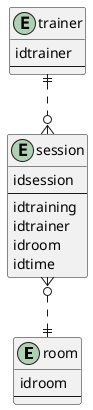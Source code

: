 @startuml

/'entity training{
idtraining
--
}'/

entity room{
idroom
--
}

entity session{
idsession
--
idtraining
idtrainer
idroom
idtime
}

entity trainer{
idtrainer
--
}


/'entity customer{
}'/






session }o..|| room

trainer ||..o{ session
'customer}o..o{ training
'customer }o..o| room
'trainer }|..||room
'trainer||..o{ customer






@enduml